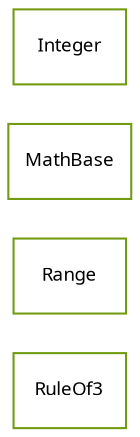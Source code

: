 strict digraph class_diagram {
  rankdir=LR;
  TypeRuleOf3[
    label="RuleOf3",
    URL="RuleOf3.html",
    tooltip="com.sekati.math.RuleOf3",
    fontname="Verdana",
    fontsize="9"
    color="#729b12"
    shape="record"
  ];
  TypeRange[
    label="Range",
    URL="Range.html",
    tooltip="com.sekati.math.Range",
    fontname="Verdana",
    fontsize="9"
    color="#729b12"
    shape="record"
  ];
  TypeMathBase[
    label="MathBase",
    URL="MathBase.html",
    tooltip="com.sekati.math.MathBase",
    fontname="Verdana",
    fontsize="9"
    color="#729b12"
    shape="record"
  ];
  TypeInteger[
    label="Integer",
    URL="Integer.html",
    tooltip="com.sekati.math.Integer",
    fontname="Verdana",
    fontsize="9"
    color="#729b12"
    shape="record"
  ];
}
